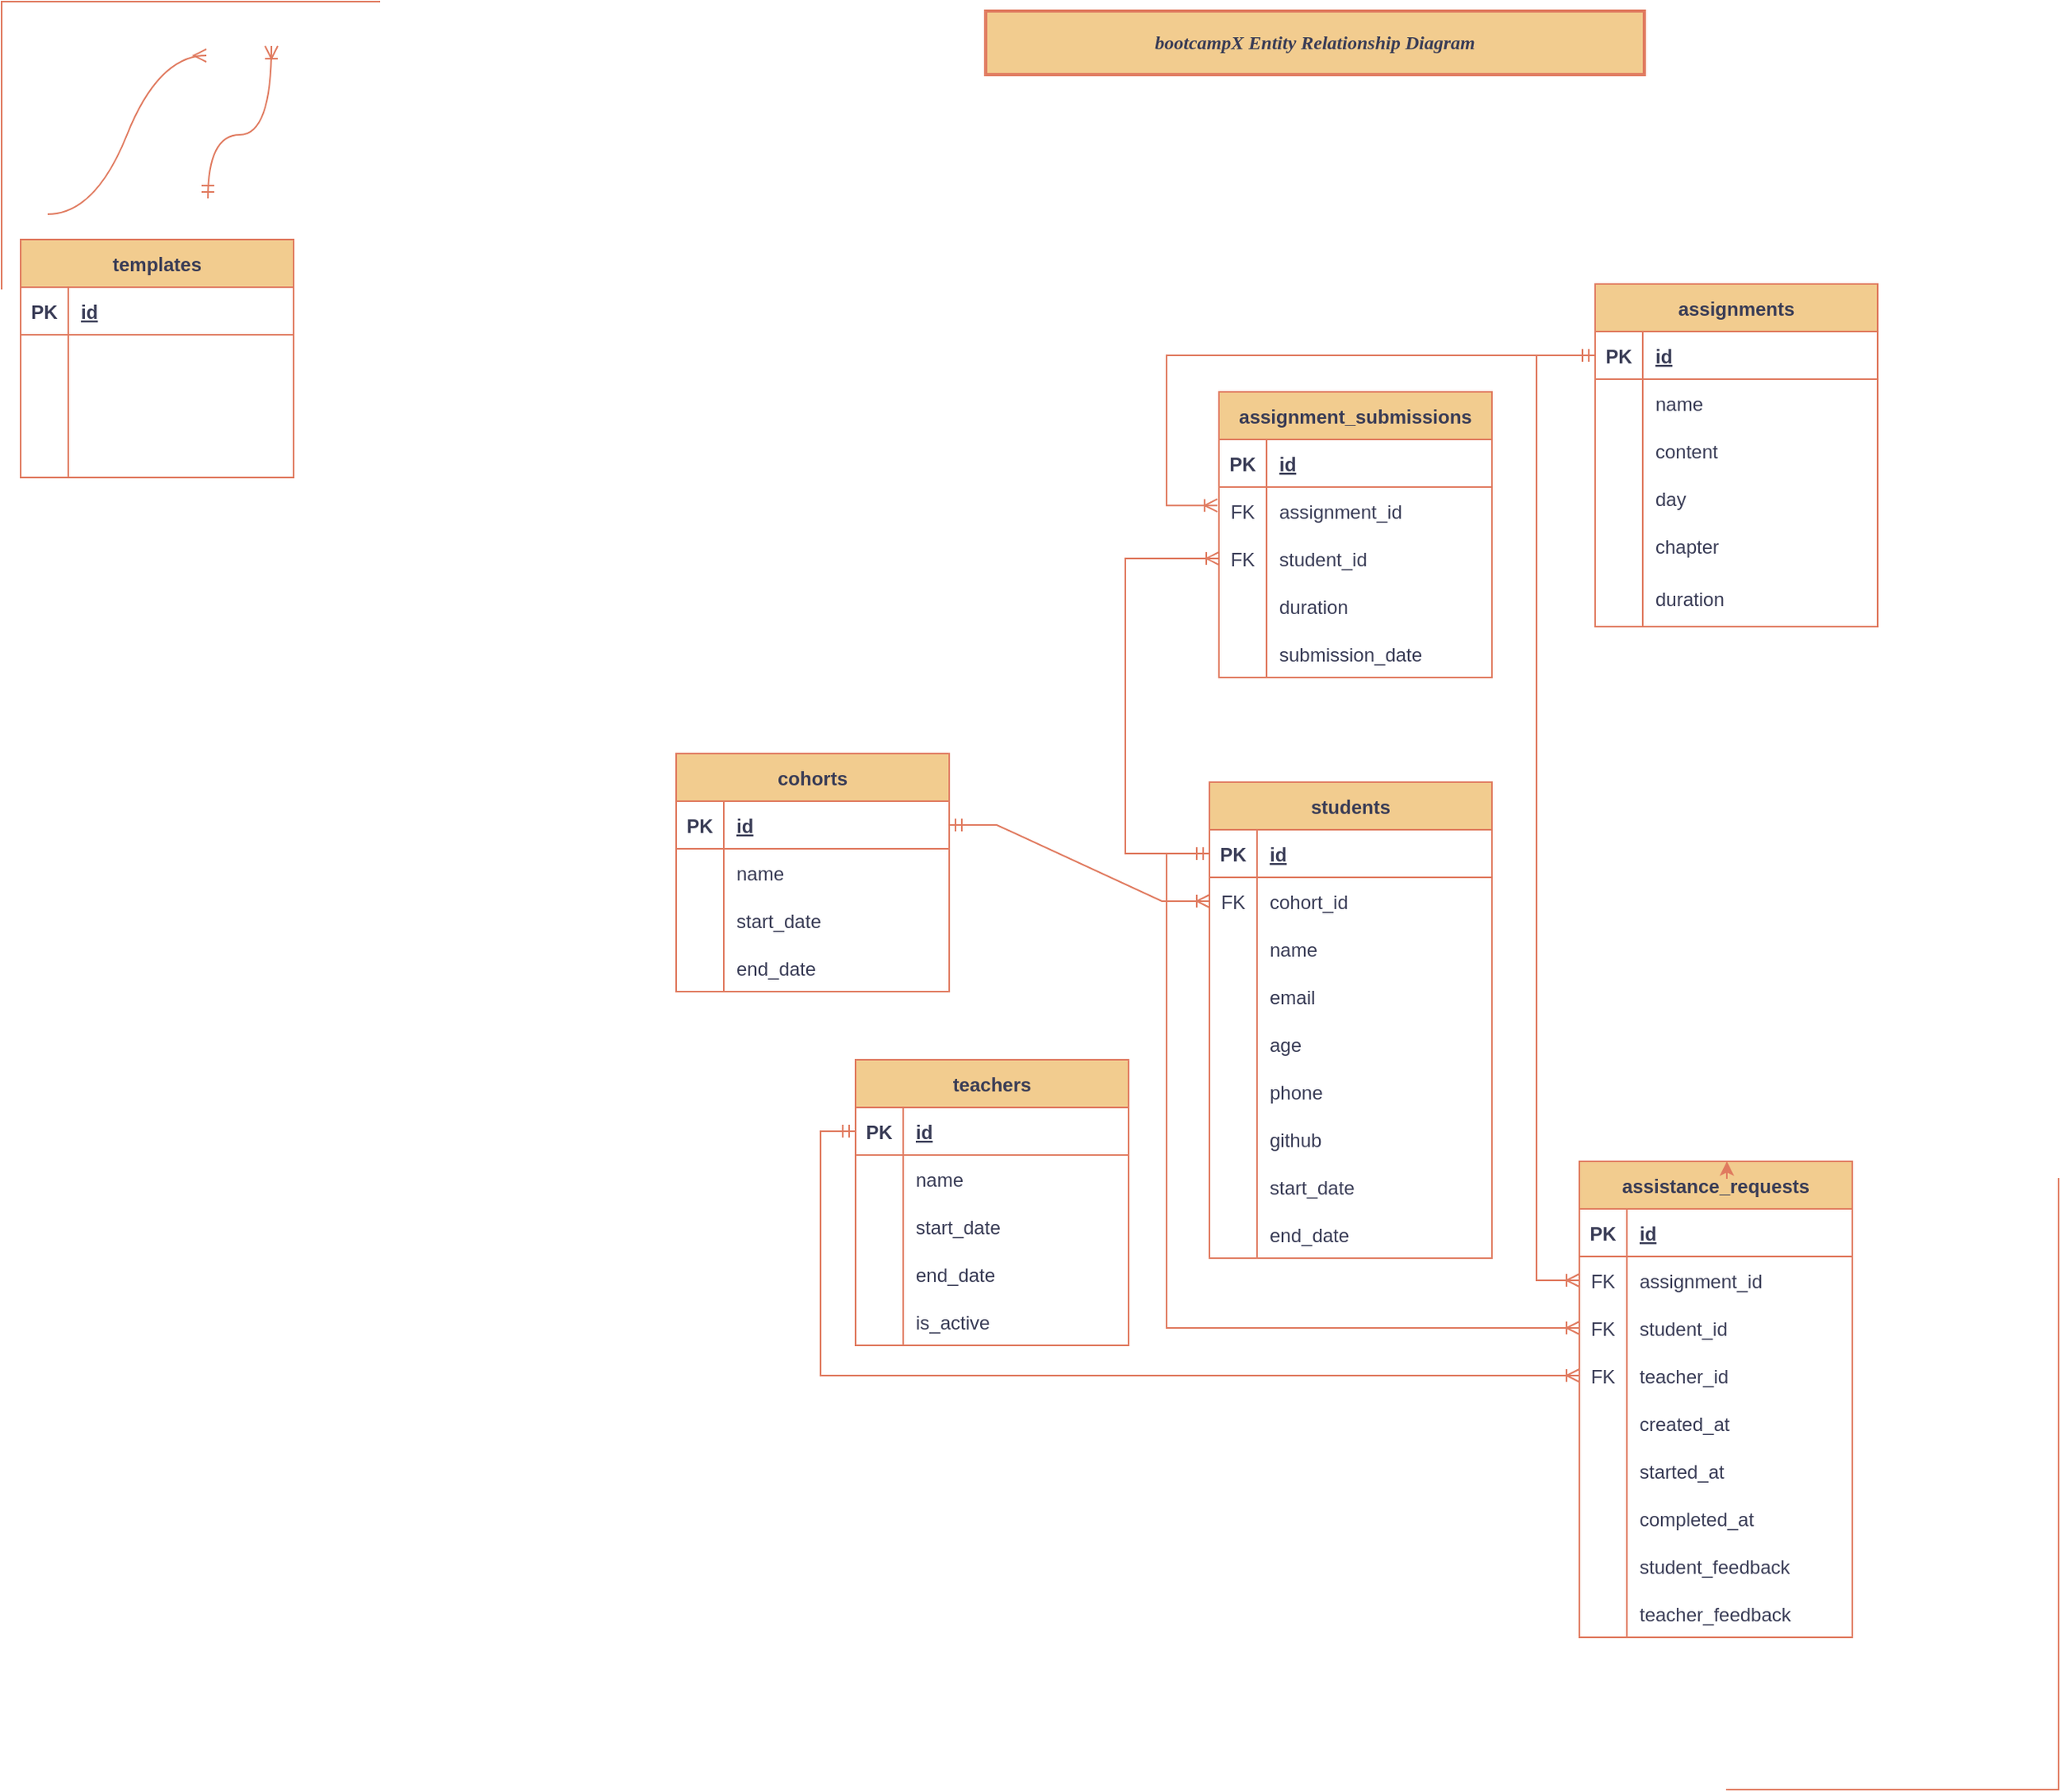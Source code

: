<mxfile version="20.2.6" type="github">
  <diagram id="R2lEEEUBdFMjLlhIrx00" name="Page-1">
    <mxGraphModel dx="1381" dy="795" grid="0" gridSize="17" guides="1" tooltips="1" connect="1" arrows="1" fold="1" page="0" pageScale="1" pageWidth="1920" pageHeight="1200" background="none" math="0" shadow="0" extFonts="Permanent Marker^https://fonts.googleapis.com/css?family=Permanent+Marker">
      <root>
        <mxCell id="0" />
        <mxCell id="1" parent="0" />
        <mxCell id="H8_m_KAWTPCKVmlDr_jR-1" value="templates" style="shape=table;startSize=30;container=1;collapsible=1;childLayout=tableLayout;fixedRows=1;rowLines=0;fontStyle=1;align=center;resizeLast=1;fillColor=#F2CC8F;strokeColor=#E07A5F;fontColor=#393C56;" parent="1" vertex="1">
          <mxGeometry x="16" y="161" width="172" height="150" as="geometry" />
        </mxCell>
        <mxCell id="H8_m_KAWTPCKVmlDr_jR-2" value="" style="shape=tableRow;horizontal=0;startSize=0;swimlaneHead=0;swimlaneBody=0;fillColor=none;collapsible=0;dropTarget=0;points=[[0,0.5],[1,0.5]];portConstraint=eastwest;top=0;left=0;right=0;bottom=1;strokeColor=#E07A5F;fontColor=#393C56;" parent="H8_m_KAWTPCKVmlDr_jR-1" vertex="1">
          <mxGeometry y="30" width="172" height="30" as="geometry" />
        </mxCell>
        <mxCell id="H8_m_KAWTPCKVmlDr_jR-3" value="PK" style="shape=partialRectangle;connectable=0;fillColor=none;top=0;left=0;bottom=0;right=0;fontStyle=1;overflow=hidden;strokeColor=#E07A5F;fontColor=#393C56;" parent="H8_m_KAWTPCKVmlDr_jR-2" vertex="1">
          <mxGeometry width="30" height="30" as="geometry">
            <mxRectangle width="30" height="30" as="alternateBounds" />
          </mxGeometry>
        </mxCell>
        <mxCell id="H8_m_KAWTPCKVmlDr_jR-4" value="id" style="shape=partialRectangle;connectable=0;fillColor=none;top=0;left=0;bottom=0;right=0;align=left;spacingLeft=6;fontStyle=5;overflow=hidden;strokeColor=#E07A5F;fontColor=#393C56;" parent="H8_m_KAWTPCKVmlDr_jR-2" vertex="1">
          <mxGeometry x="30" width="142" height="30" as="geometry">
            <mxRectangle width="142" height="30" as="alternateBounds" />
          </mxGeometry>
        </mxCell>
        <mxCell id="H8_m_KAWTPCKVmlDr_jR-5" value="" style="shape=tableRow;horizontal=0;startSize=0;swimlaneHead=0;swimlaneBody=0;fillColor=none;collapsible=0;dropTarget=0;points=[[0,0.5],[1,0.5]];portConstraint=eastwest;top=0;left=0;right=0;bottom=0;strokeColor=#E07A5F;fontColor=#393C56;" parent="H8_m_KAWTPCKVmlDr_jR-1" vertex="1">
          <mxGeometry y="60" width="172" height="30" as="geometry" />
        </mxCell>
        <mxCell id="H8_m_KAWTPCKVmlDr_jR-6" value="" style="shape=partialRectangle;connectable=0;fillColor=none;top=0;left=0;bottom=0;right=0;editable=1;overflow=hidden;strokeColor=#E07A5F;fontColor=#393C56;" parent="H8_m_KAWTPCKVmlDr_jR-5" vertex="1">
          <mxGeometry width="30" height="30" as="geometry">
            <mxRectangle width="30" height="30" as="alternateBounds" />
          </mxGeometry>
        </mxCell>
        <mxCell id="H8_m_KAWTPCKVmlDr_jR-7" value="" style="shape=partialRectangle;connectable=0;fillColor=none;top=0;left=0;bottom=0;right=0;align=left;spacingLeft=6;overflow=hidden;strokeColor=#E07A5F;fontColor=#393C56;" parent="H8_m_KAWTPCKVmlDr_jR-5" vertex="1">
          <mxGeometry x="30" width="142" height="30" as="geometry">
            <mxRectangle width="142" height="30" as="alternateBounds" />
          </mxGeometry>
        </mxCell>
        <mxCell id="H8_m_KAWTPCKVmlDr_jR-8" value="" style="shape=tableRow;horizontal=0;startSize=0;swimlaneHead=0;swimlaneBody=0;fillColor=none;collapsible=0;dropTarget=0;points=[[0,0.5],[1,0.5]];portConstraint=eastwest;top=0;left=0;right=0;bottom=0;strokeColor=#E07A5F;fontColor=#393C56;" parent="H8_m_KAWTPCKVmlDr_jR-1" vertex="1">
          <mxGeometry y="90" width="172" height="30" as="geometry" />
        </mxCell>
        <mxCell id="H8_m_KAWTPCKVmlDr_jR-9" value="" style="shape=partialRectangle;connectable=0;fillColor=none;top=0;left=0;bottom=0;right=0;editable=1;overflow=hidden;strokeColor=#E07A5F;fontColor=#393C56;" parent="H8_m_KAWTPCKVmlDr_jR-8" vertex="1">
          <mxGeometry width="30" height="30" as="geometry">
            <mxRectangle width="30" height="30" as="alternateBounds" />
          </mxGeometry>
        </mxCell>
        <mxCell id="H8_m_KAWTPCKVmlDr_jR-10" value="" style="shape=partialRectangle;connectable=0;fillColor=none;top=0;left=0;bottom=0;right=0;align=left;spacingLeft=6;overflow=hidden;strokeColor=#E07A5F;fontColor=#393C56;" parent="H8_m_KAWTPCKVmlDr_jR-8" vertex="1">
          <mxGeometry x="30" width="142" height="30" as="geometry">
            <mxRectangle width="142" height="30" as="alternateBounds" />
          </mxGeometry>
        </mxCell>
        <mxCell id="H8_m_KAWTPCKVmlDr_jR-11" value="" style="shape=tableRow;horizontal=0;startSize=0;swimlaneHead=0;swimlaneBody=0;fillColor=none;collapsible=0;dropTarget=0;points=[[0,0.5],[1,0.5]];portConstraint=eastwest;top=0;left=0;right=0;bottom=0;strokeColor=#E07A5F;fontColor=#393C56;" parent="H8_m_KAWTPCKVmlDr_jR-1" vertex="1">
          <mxGeometry y="120" width="172" height="30" as="geometry" />
        </mxCell>
        <mxCell id="H8_m_KAWTPCKVmlDr_jR-12" value="" style="shape=partialRectangle;connectable=0;fillColor=none;top=0;left=0;bottom=0;right=0;editable=1;overflow=hidden;strokeColor=#E07A5F;fontColor=#393C56;" parent="H8_m_KAWTPCKVmlDr_jR-11" vertex="1">
          <mxGeometry width="30" height="30" as="geometry">
            <mxRectangle width="30" height="30" as="alternateBounds" />
          </mxGeometry>
        </mxCell>
        <mxCell id="H8_m_KAWTPCKVmlDr_jR-13" value="" style="shape=partialRectangle;connectable=0;fillColor=none;top=0;left=0;bottom=0;right=0;align=left;spacingLeft=6;overflow=hidden;strokeColor=#E07A5F;fontColor=#393C56;" parent="H8_m_KAWTPCKVmlDr_jR-11" vertex="1">
          <mxGeometry x="30" width="142" height="30" as="geometry">
            <mxRectangle width="142" height="30" as="alternateBounds" />
          </mxGeometry>
        </mxCell>
        <mxCell id="H8_m_KAWTPCKVmlDr_jR-15" value="assignments" style="shape=table;startSize=30;container=1;collapsible=1;childLayout=tableLayout;fixedRows=1;rowLines=0;fontStyle=1;align=center;resizeLast=1;fillColor=#F2CC8F;strokeColor=#E07A5F;fontColor=#393C56;" parent="1" vertex="1">
          <mxGeometry x="1008" y="189" width="178" height="216" as="geometry" />
        </mxCell>
        <mxCell id="H8_m_KAWTPCKVmlDr_jR-16" value="" style="shape=tableRow;horizontal=0;startSize=0;swimlaneHead=0;swimlaneBody=0;fillColor=none;collapsible=0;dropTarget=0;points=[[0,0.5],[1,0.5]];portConstraint=eastwest;top=0;left=0;right=0;bottom=1;strokeColor=#E07A5F;fontColor=#393C56;" parent="H8_m_KAWTPCKVmlDr_jR-15" vertex="1">
          <mxGeometry y="30" width="178" height="30" as="geometry" />
        </mxCell>
        <mxCell id="H8_m_KAWTPCKVmlDr_jR-17" value="PK" style="shape=partialRectangle;connectable=0;fillColor=none;top=0;left=0;bottom=0;right=0;fontStyle=1;overflow=hidden;strokeColor=#E07A5F;fontColor=#393C56;" parent="H8_m_KAWTPCKVmlDr_jR-16" vertex="1">
          <mxGeometry width="30" height="30" as="geometry">
            <mxRectangle width="30" height="30" as="alternateBounds" />
          </mxGeometry>
        </mxCell>
        <mxCell id="H8_m_KAWTPCKVmlDr_jR-18" value="id" style="shape=partialRectangle;connectable=0;fillColor=none;top=0;left=0;bottom=0;right=0;align=left;spacingLeft=6;fontStyle=5;overflow=hidden;strokeColor=#E07A5F;fontColor=#393C56;" parent="H8_m_KAWTPCKVmlDr_jR-16" vertex="1">
          <mxGeometry x="30" width="148" height="30" as="geometry">
            <mxRectangle width="148" height="30" as="alternateBounds" />
          </mxGeometry>
        </mxCell>
        <mxCell id="H8_m_KAWTPCKVmlDr_jR-19" value="" style="shape=tableRow;horizontal=0;startSize=0;swimlaneHead=0;swimlaneBody=0;fillColor=none;collapsible=0;dropTarget=0;points=[[0,0.5],[1,0.5]];portConstraint=eastwest;top=0;left=0;right=0;bottom=0;strokeColor=#E07A5F;fontColor=#393C56;" parent="H8_m_KAWTPCKVmlDr_jR-15" vertex="1">
          <mxGeometry y="60" width="178" height="30" as="geometry" />
        </mxCell>
        <mxCell id="H8_m_KAWTPCKVmlDr_jR-20" value="" style="shape=partialRectangle;connectable=0;fillColor=none;top=0;left=0;bottom=0;right=0;editable=1;overflow=hidden;strokeColor=#E07A5F;fontColor=#393C56;" parent="H8_m_KAWTPCKVmlDr_jR-19" vertex="1">
          <mxGeometry width="30" height="30" as="geometry">
            <mxRectangle width="30" height="30" as="alternateBounds" />
          </mxGeometry>
        </mxCell>
        <mxCell id="H8_m_KAWTPCKVmlDr_jR-21" value="name" style="shape=partialRectangle;connectable=0;fillColor=none;top=0;left=0;bottom=0;right=0;align=left;spacingLeft=6;overflow=hidden;strokeColor=#E07A5F;fontColor=#393C56;" parent="H8_m_KAWTPCKVmlDr_jR-19" vertex="1">
          <mxGeometry x="30" width="148" height="30" as="geometry">
            <mxRectangle width="148" height="30" as="alternateBounds" />
          </mxGeometry>
        </mxCell>
        <mxCell id="H8_m_KAWTPCKVmlDr_jR-22" value="" style="shape=tableRow;horizontal=0;startSize=0;swimlaneHead=0;swimlaneBody=0;fillColor=none;collapsible=0;dropTarget=0;points=[[0,0.5],[1,0.5]];portConstraint=eastwest;top=0;left=0;right=0;bottom=0;strokeColor=#E07A5F;fontColor=#393C56;" parent="H8_m_KAWTPCKVmlDr_jR-15" vertex="1">
          <mxGeometry y="90" width="178" height="30" as="geometry" />
        </mxCell>
        <mxCell id="H8_m_KAWTPCKVmlDr_jR-23" value="" style="shape=partialRectangle;connectable=0;fillColor=none;top=0;left=0;bottom=0;right=0;editable=1;overflow=hidden;strokeColor=#E07A5F;fontColor=#393C56;" parent="H8_m_KAWTPCKVmlDr_jR-22" vertex="1">
          <mxGeometry width="30" height="30" as="geometry">
            <mxRectangle width="30" height="30" as="alternateBounds" />
          </mxGeometry>
        </mxCell>
        <mxCell id="H8_m_KAWTPCKVmlDr_jR-24" value="content" style="shape=partialRectangle;connectable=0;fillColor=none;top=0;left=0;bottom=0;right=0;align=left;spacingLeft=6;overflow=hidden;strokeColor=#E07A5F;fontColor=#393C56;" parent="H8_m_KAWTPCKVmlDr_jR-22" vertex="1">
          <mxGeometry x="30" width="148" height="30" as="geometry">
            <mxRectangle width="148" height="30" as="alternateBounds" />
          </mxGeometry>
        </mxCell>
        <mxCell id="H8_m_KAWTPCKVmlDr_jR-25" value="" style="shape=tableRow;horizontal=0;startSize=0;swimlaneHead=0;swimlaneBody=0;fillColor=none;collapsible=0;dropTarget=0;points=[[0,0.5],[1,0.5]];portConstraint=eastwest;top=0;left=0;right=0;bottom=0;strokeColor=#E07A5F;fontColor=#393C56;" parent="H8_m_KAWTPCKVmlDr_jR-15" vertex="1">
          <mxGeometry y="120" width="178" height="30" as="geometry" />
        </mxCell>
        <mxCell id="H8_m_KAWTPCKVmlDr_jR-26" value="" style="shape=partialRectangle;connectable=0;fillColor=none;top=0;left=0;bottom=0;right=0;editable=1;overflow=hidden;strokeColor=#E07A5F;fontColor=#393C56;" parent="H8_m_KAWTPCKVmlDr_jR-25" vertex="1">
          <mxGeometry width="30" height="30" as="geometry">
            <mxRectangle width="30" height="30" as="alternateBounds" />
          </mxGeometry>
        </mxCell>
        <mxCell id="H8_m_KAWTPCKVmlDr_jR-27" value="day" style="shape=partialRectangle;connectable=0;fillColor=none;top=0;left=0;bottom=0;right=0;align=left;spacingLeft=6;overflow=hidden;strokeColor=#E07A5F;fontColor=#393C56;" parent="H8_m_KAWTPCKVmlDr_jR-25" vertex="1">
          <mxGeometry x="30" width="148" height="30" as="geometry">
            <mxRectangle width="148" height="30" as="alternateBounds" />
          </mxGeometry>
        </mxCell>
        <mxCell id="H8_m_KAWTPCKVmlDr_jR-90" style="shape=tableRow;horizontal=0;startSize=0;swimlaneHead=0;swimlaneBody=0;fillColor=none;collapsible=0;dropTarget=0;points=[[0,0.5],[1,0.5]];portConstraint=eastwest;top=0;left=0;right=0;bottom=0;strokeColor=#E07A5F;fontColor=#393C56;" parent="H8_m_KAWTPCKVmlDr_jR-15" vertex="1">
          <mxGeometry y="150" width="178" height="30" as="geometry" />
        </mxCell>
        <mxCell id="H8_m_KAWTPCKVmlDr_jR-91" style="shape=partialRectangle;connectable=0;fillColor=none;top=0;left=0;bottom=0;right=0;editable=1;overflow=hidden;strokeColor=#E07A5F;fontColor=#393C56;" parent="H8_m_KAWTPCKVmlDr_jR-90" vertex="1">
          <mxGeometry width="30" height="30" as="geometry">
            <mxRectangle width="30" height="30" as="alternateBounds" />
          </mxGeometry>
        </mxCell>
        <mxCell id="H8_m_KAWTPCKVmlDr_jR-92" value="chapter" style="shape=partialRectangle;connectable=0;fillColor=none;top=0;left=0;bottom=0;right=0;align=left;spacingLeft=6;overflow=hidden;strokeColor=#E07A5F;fontColor=#393C56;" parent="H8_m_KAWTPCKVmlDr_jR-90" vertex="1">
          <mxGeometry x="30" width="148" height="30" as="geometry">
            <mxRectangle width="148" height="30" as="alternateBounds" />
          </mxGeometry>
        </mxCell>
        <mxCell id="H8_m_KAWTPCKVmlDr_jR-93" style="shape=tableRow;horizontal=0;startSize=0;swimlaneHead=0;swimlaneBody=0;fillColor=none;collapsible=0;dropTarget=0;points=[[0,0.5],[1,0.5]];portConstraint=eastwest;top=0;left=0;right=0;bottom=0;strokeColor=#E07A5F;fontColor=#393C56;" parent="H8_m_KAWTPCKVmlDr_jR-15" vertex="1">
          <mxGeometry y="180" width="178" height="36" as="geometry" />
        </mxCell>
        <mxCell id="H8_m_KAWTPCKVmlDr_jR-94" style="shape=partialRectangle;connectable=0;fillColor=none;top=0;left=0;bottom=0;right=0;editable=1;overflow=hidden;strokeColor=#E07A5F;fontColor=#393C56;" parent="H8_m_KAWTPCKVmlDr_jR-93" vertex="1">
          <mxGeometry width="30" height="36" as="geometry">
            <mxRectangle width="30" height="36" as="alternateBounds" />
          </mxGeometry>
        </mxCell>
        <mxCell id="H8_m_KAWTPCKVmlDr_jR-95" value="duration" style="shape=partialRectangle;connectable=0;fillColor=none;top=0;left=0;bottom=0;right=0;align=left;spacingLeft=6;overflow=hidden;strokeColor=#E07A5F;fontColor=#393C56;" parent="H8_m_KAWTPCKVmlDr_jR-93" vertex="1">
          <mxGeometry x="30" width="148" height="36" as="geometry">
            <mxRectangle width="148" height="36" as="alternateBounds" />
          </mxGeometry>
        </mxCell>
        <mxCell id="H8_m_KAWTPCKVmlDr_jR-29" value="cohorts" style="shape=table;startSize=30;container=1;collapsible=1;childLayout=tableLayout;fixedRows=1;rowLines=0;fontStyle=1;align=center;resizeLast=1;fillColor=#F2CC8F;strokeColor=#E07A5F;fontColor=#393C56;" parent="1" vertex="1">
          <mxGeometry x="429" y="485" width="172" height="150" as="geometry" />
        </mxCell>
        <mxCell id="H8_m_KAWTPCKVmlDr_jR-30" value="" style="shape=tableRow;horizontal=0;startSize=0;swimlaneHead=0;swimlaneBody=0;fillColor=none;collapsible=0;dropTarget=0;points=[[0,0.5],[1,0.5]];portConstraint=eastwest;top=0;left=0;right=0;bottom=1;strokeColor=#E07A5F;fontColor=#393C56;" parent="H8_m_KAWTPCKVmlDr_jR-29" vertex="1">
          <mxGeometry y="30" width="172" height="30" as="geometry" />
        </mxCell>
        <mxCell id="H8_m_KAWTPCKVmlDr_jR-31" value="PK" style="shape=partialRectangle;connectable=0;fillColor=none;top=0;left=0;bottom=0;right=0;fontStyle=1;overflow=hidden;strokeColor=#E07A5F;fontColor=#393C56;" parent="H8_m_KAWTPCKVmlDr_jR-30" vertex="1">
          <mxGeometry width="30" height="30" as="geometry">
            <mxRectangle width="30" height="30" as="alternateBounds" />
          </mxGeometry>
        </mxCell>
        <mxCell id="H8_m_KAWTPCKVmlDr_jR-32" value="id" style="shape=partialRectangle;connectable=0;fillColor=none;top=0;left=0;bottom=0;right=0;align=left;spacingLeft=6;fontStyle=5;overflow=hidden;strokeColor=#E07A5F;fontColor=#393C56;" parent="H8_m_KAWTPCKVmlDr_jR-30" vertex="1">
          <mxGeometry x="30" width="142" height="30" as="geometry">
            <mxRectangle width="142" height="30" as="alternateBounds" />
          </mxGeometry>
        </mxCell>
        <mxCell id="H8_m_KAWTPCKVmlDr_jR-33" value="" style="shape=tableRow;horizontal=0;startSize=0;swimlaneHead=0;swimlaneBody=0;fillColor=none;collapsible=0;dropTarget=0;points=[[0,0.5],[1,0.5]];portConstraint=eastwest;top=0;left=0;right=0;bottom=0;strokeColor=#E07A5F;fontColor=#393C56;" parent="H8_m_KAWTPCKVmlDr_jR-29" vertex="1">
          <mxGeometry y="60" width="172" height="30" as="geometry" />
        </mxCell>
        <mxCell id="H8_m_KAWTPCKVmlDr_jR-34" value="" style="shape=partialRectangle;connectable=0;fillColor=none;top=0;left=0;bottom=0;right=0;editable=1;overflow=hidden;strokeColor=#E07A5F;fontColor=#393C56;" parent="H8_m_KAWTPCKVmlDr_jR-33" vertex="1">
          <mxGeometry width="30" height="30" as="geometry">
            <mxRectangle width="30" height="30" as="alternateBounds" />
          </mxGeometry>
        </mxCell>
        <mxCell id="H8_m_KAWTPCKVmlDr_jR-35" value="name" style="shape=partialRectangle;connectable=0;fillColor=none;top=0;left=0;bottom=0;right=0;align=left;spacingLeft=6;overflow=hidden;strokeColor=#E07A5F;fontColor=#393C56;" parent="H8_m_KAWTPCKVmlDr_jR-33" vertex="1">
          <mxGeometry x="30" width="142" height="30" as="geometry">
            <mxRectangle width="142" height="30" as="alternateBounds" />
          </mxGeometry>
        </mxCell>
        <mxCell id="H8_m_KAWTPCKVmlDr_jR-36" value="" style="shape=tableRow;horizontal=0;startSize=0;swimlaneHead=0;swimlaneBody=0;fillColor=none;collapsible=0;dropTarget=0;points=[[0,0.5],[1,0.5]];portConstraint=eastwest;top=0;left=0;right=0;bottom=0;strokeColor=#E07A5F;fontColor=#393C56;" parent="H8_m_KAWTPCKVmlDr_jR-29" vertex="1">
          <mxGeometry y="90" width="172" height="30" as="geometry" />
        </mxCell>
        <mxCell id="H8_m_KAWTPCKVmlDr_jR-37" value="" style="shape=partialRectangle;connectable=0;fillColor=none;top=0;left=0;bottom=0;right=0;editable=1;overflow=hidden;strokeColor=#E07A5F;fontColor=#393C56;" parent="H8_m_KAWTPCKVmlDr_jR-36" vertex="1">
          <mxGeometry width="30" height="30" as="geometry">
            <mxRectangle width="30" height="30" as="alternateBounds" />
          </mxGeometry>
        </mxCell>
        <mxCell id="H8_m_KAWTPCKVmlDr_jR-38" value="start_date" style="shape=partialRectangle;connectable=0;fillColor=none;top=0;left=0;bottom=0;right=0;align=left;spacingLeft=6;overflow=hidden;strokeColor=#E07A5F;fontColor=#393C56;" parent="H8_m_KAWTPCKVmlDr_jR-36" vertex="1">
          <mxGeometry x="30" width="142" height="30" as="geometry">
            <mxRectangle width="142" height="30" as="alternateBounds" />
          </mxGeometry>
        </mxCell>
        <mxCell id="H8_m_KAWTPCKVmlDr_jR-39" value="" style="shape=tableRow;horizontal=0;startSize=0;swimlaneHead=0;swimlaneBody=0;fillColor=none;collapsible=0;dropTarget=0;points=[[0,0.5],[1,0.5]];portConstraint=eastwest;top=0;left=0;right=0;bottom=0;strokeColor=#E07A5F;fontColor=#393C56;" parent="H8_m_KAWTPCKVmlDr_jR-29" vertex="1">
          <mxGeometry y="120" width="172" height="30" as="geometry" />
        </mxCell>
        <mxCell id="H8_m_KAWTPCKVmlDr_jR-40" value="" style="shape=partialRectangle;connectable=0;fillColor=none;top=0;left=0;bottom=0;right=0;editable=1;overflow=hidden;strokeColor=#E07A5F;fontColor=#393C56;" parent="H8_m_KAWTPCKVmlDr_jR-39" vertex="1">
          <mxGeometry width="30" height="30" as="geometry">
            <mxRectangle width="30" height="30" as="alternateBounds" />
          </mxGeometry>
        </mxCell>
        <mxCell id="H8_m_KAWTPCKVmlDr_jR-41" value="end_date" style="shape=partialRectangle;connectable=0;fillColor=none;top=0;left=0;bottom=0;right=0;align=left;spacingLeft=6;overflow=hidden;strokeColor=#E07A5F;fontColor=#393C56;" parent="H8_m_KAWTPCKVmlDr_jR-39" vertex="1">
          <mxGeometry x="30" width="142" height="30" as="geometry">
            <mxRectangle width="142" height="30" as="alternateBounds" />
          </mxGeometry>
        </mxCell>
        <mxCell id="H8_m_KAWTPCKVmlDr_jR-42" value="students" style="shape=table;startSize=30;container=1;collapsible=1;childLayout=tableLayout;fixedRows=1;rowLines=0;fontStyle=1;align=center;resizeLast=1;fillColor=#F2CC8F;strokeColor=#E07A5F;fontColor=#393C56;" parent="1" vertex="1">
          <mxGeometry x="765" y="503" width="178" height="300" as="geometry" />
        </mxCell>
        <mxCell id="H8_m_KAWTPCKVmlDr_jR-43" value="" style="shape=tableRow;horizontal=0;startSize=0;swimlaneHead=0;swimlaneBody=0;fillColor=none;collapsible=0;dropTarget=0;points=[[0,0.5],[1,0.5]];portConstraint=eastwest;top=0;left=0;right=0;bottom=1;strokeColor=#E07A5F;fontColor=#393C56;" parent="H8_m_KAWTPCKVmlDr_jR-42" vertex="1">
          <mxGeometry y="30" width="178" height="30" as="geometry" />
        </mxCell>
        <mxCell id="H8_m_KAWTPCKVmlDr_jR-44" value="PK" style="shape=partialRectangle;connectable=0;fillColor=none;top=0;left=0;bottom=0;right=0;fontStyle=1;overflow=hidden;strokeColor=#E07A5F;fontColor=#393C56;" parent="H8_m_KAWTPCKVmlDr_jR-43" vertex="1">
          <mxGeometry width="30" height="30" as="geometry">
            <mxRectangle width="30" height="30" as="alternateBounds" />
          </mxGeometry>
        </mxCell>
        <mxCell id="H8_m_KAWTPCKVmlDr_jR-45" value="id" style="shape=partialRectangle;connectable=0;fillColor=none;top=0;left=0;bottom=0;right=0;align=left;spacingLeft=6;fontStyle=5;overflow=hidden;strokeColor=#E07A5F;fontColor=#393C56;" parent="H8_m_KAWTPCKVmlDr_jR-43" vertex="1">
          <mxGeometry x="30" width="148" height="30" as="geometry">
            <mxRectangle width="148" height="30" as="alternateBounds" />
          </mxGeometry>
        </mxCell>
        <mxCell id="H8_m_KAWTPCKVmlDr_jR-83" style="shape=tableRow;horizontal=0;startSize=0;swimlaneHead=0;swimlaneBody=0;fillColor=none;collapsible=0;dropTarget=0;points=[[0,0.5],[1,0.5]];portConstraint=eastwest;top=0;left=0;right=0;bottom=0;strokeColor=#E07A5F;fontColor=#393C56;" parent="H8_m_KAWTPCKVmlDr_jR-42" vertex="1">
          <mxGeometry y="60" width="178" height="30" as="geometry" />
        </mxCell>
        <mxCell id="H8_m_KAWTPCKVmlDr_jR-84" value="FK" style="shape=partialRectangle;connectable=0;fillColor=none;top=0;left=0;bottom=0;right=0;editable=1;overflow=hidden;strokeColor=#E07A5F;fontColor=#393C56;" parent="H8_m_KAWTPCKVmlDr_jR-83" vertex="1">
          <mxGeometry width="30" height="30" as="geometry">
            <mxRectangle width="30" height="30" as="alternateBounds" />
          </mxGeometry>
        </mxCell>
        <mxCell id="H8_m_KAWTPCKVmlDr_jR-85" value="cohort_id" style="shape=partialRectangle;connectable=0;fillColor=none;top=0;left=0;bottom=0;right=0;align=left;spacingLeft=6;overflow=hidden;strokeColor=#E07A5F;fontColor=#393C56;" parent="H8_m_KAWTPCKVmlDr_jR-83" vertex="1">
          <mxGeometry x="30" width="148" height="30" as="geometry">
            <mxRectangle width="148" height="30" as="alternateBounds" />
          </mxGeometry>
        </mxCell>
        <mxCell id="H8_m_KAWTPCKVmlDr_jR-46" value="" style="shape=tableRow;horizontal=0;startSize=0;swimlaneHead=0;swimlaneBody=0;fillColor=none;collapsible=0;dropTarget=0;points=[[0,0.5],[1,0.5]];portConstraint=eastwest;top=0;left=0;right=0;bottom=0;strokeColor=#E07A5F;fontColor=#393C56;" parent="H8_m_KAWTPCKVmlDr_jR-42" vertex="1">
          <mxGeometry y="90" width="178" height="30" as="geometry" />
        </mxCell>
        <mxCell id="H8_m_KAWTPCKVmlDr_jR-47" value="" style="shape=partialRectangle;connectable=0;fillColor=none;top=0;left=0;bottom=0;right=0;editable=1;overflow=hidden;strokeColor=#E07A5F;fontColor=#393C56;" parent="H8_m_KAWTPCKVmlDr_jR-46" vertex="1">
          <mxGeometry width="30" height="30" as="geometry">
            <mxRectangle width="30" height="30" as="alternateBounds" />
          </mxGeometry>
        </mxCell>
        <mxCell id="H8_m_KAWTPCKVmlDr_jR-48" value="name" style="shape=partialRectangle;connectable=0;fillColor=none;top=0;left=0;bottom=0;right=0;align=left;spacingLeft=6;overflow=hidden;strokeColor=#E07A5F;fontColor=#393C56;" parent="H8_m_KAWTPCKVmlDr_jR-46" vertex="1">
          <mxGeometry x="30" width="148" height="30" as="geometry">
            <mxRectangle width="148" height="30" as="alternateBounds" />
          </mxGeometry>
        </mxCell>
        <mxCell id="H8_m_KAWTPCKVmlDr_jR-52" value="" style="shape=tableRow;horizontal=0;startSize=0;swimlaneHead=0;swimlaneBody=0;fillColor=none;collapsible=0;dropTarget=0;points=[[0,0.5],[1,0.5]];portConstraint=eastwest;top=0;left=0;right=0;bottom=0;strokeColor=#E07A5F;fontColor=#393C56;" parent="H8_m_KAWTPCKVmlDr_jR-42" vertex="1">
          <mxGeometry y="120" width="178" height="30" as="geometry" />
        </mxCell>
        <mxCell id="H8_m_KAWTPCKVmlDr_jR-53" value="" style="shape=partialRectangle;connectable=0;fillColor=none;top=0;left=0;bottom=0;right=0;editable=1;overflow=hidden;strokeColor=#E07A5F;fontColor=#393C56;" parent="H8_m_KAWTPCKVmlDr_jR-52" vertex="1">
          <mxGeometry width="30" height="30" as="geometry">
            <mxRectangle width="30" height="30" as="alternateBounds" />
          </mxGeometry>
        </mxCell>
        <mxCell id="H8_m_KAWTPCKVmlDr_jR-54" value="email" style="shape=partialRectangle;connectable=0;fillColor=none;top=0;left=0;bottom=0;right=0;align=left;spacingLeft=6;overflow=hidden;strokeColor=#E07A5F;fontColor=#393C56;" parent="H8_m_KAWTPCKVmlDr_jR-52" vertex="1">
          <mxGeometry x="30" width="148" height="30" as="geometry">
            <mxRectangle width="148" height="30" as="alternateBounds" />
          </mxGeometry>
        </mxCell>
        <mxCell id="H8_m_KAWTPCKVmlDr_jR-49" value="" style="shape=tableRow;horizontal=0;startSize=0;swimlaneHead=0;swimlaneBody=0;fillColor=none;collapsible=0;dropTarget=0;points=[[0,0.5],[1,0.5]];portConstraint=eastwest;top=0;left=0;right=0;bottom=0;strokeColor=#E07A5F;fontColor=#393C56;" parent="H8_m_KAWTPCKVmlDr_jR-42" vertex="1">
          <mxGeometry y="150" width="178" height="30" as="geometry" />
        </mxCell>
        <mxCell id="H8_m_KAWTPCKVmlDr_jR-50" value="" style="shape=partialRectangle;connectable=0;fillColor=none;top=0;left=0;bottom=0;right=0;editable=1;overflow=hidden;strokeColor=#E07A5F;fontColor=#393C56;" parent="H8_m_KAWTPCKVmlDr_jR-49" vertex="1">
          <mxGeometry width="30" height="30" as="geometry">
            <mxRectangle width="30" height="30" as="alternateBounds" />
          </mxGeometry>
        </mxCell>
        <mxCell id="H8_m_KAWTPCKVmlDr_jR-51" value="age" style="shape=partialRectangle;connectable=0;fillColor=none;top=0;left=0;bottom=0;right=0;align=left;spacingLeft=6;overflow=hidden;strokeColor=#E07A5F;fontColor=#393C56;" parent="H8_m_KAWTPCKVmlDr_jR-49" vertex="1">
          <mxGeometry x="30" width="148" height="30" as="geometry">
            <mxRectangle width="148" height="30" as="alternateBounds" />
          </mxGeometry>
        </mxCell>
        <mxCell id="H8_m_KAWTPCKVmlDr_jR-71" style="shape=tableRow;horizontal=0;startSize=0;swimlaneHead=0;swimlaneBody=0;fillColor=none;collapsible=0;dropTarget=0;points=[[0,0.5],[1,0.5]];portConstraint=eastwest;top=0;left=0;right=0;bottom=0;strokeColor=#E07A5F;fontColor=#393C56;" parent="H8_m_KAWTPCKVmlDr_jR-42" vertex="1">
          <mxGeometry y="180" width="178" height="30" as="geometry" />
        </mxCell>
        <mxCell id="H8_m_KAWTPCKVmlDr_jR-72" style="shape=partialRectangle;connectable=0;fillColor=none;top=0;left=0;bottom=0;right=0;editable=1;overflow=hidden;strokeColor=#E07A5F;fontColor=#393C56;" parent="H8_m_KAWTPCKVmlDr_jR-71" vertex="1">
          <mxGeometry width="30" height="30" as="geometry">
            <mxRectangle width="30" height="30" as="alternateBounds" />
          </mxGeometry>
        </mxCell>
        <mxCell id="H8_m_KAWTPCKVmlDr_jR-73" value="phone" style="shape=partialRectangle;connectable=0;fillColor=none;top=0;left=0;bottom=0;right=0;align=left;spacingLeft=6;overflow=hidden;strokeColor=#E07A5F;fontColor=#393C56;" parent="H8_m_KAWTPCKVmlDr_jR-71" vertex="1">
          <mxGeometry x="30" width="148" height="30" as="geometry">
            <mxRectangle width="148" height="30" as="alternateBounds" />
          </mxGeometry>
        </mxCell>
        <mxCell id="H8_m_KAWTPCKVmlDr_jR-74" style="shape=tableRow;horizontal=0;startSize=0;swimlaneHead=0;swimlaneBody=0;fillColor=none;collapsible=0;dropTarget=0;points=[[0,0.5],[1,0.5]];portConstraint=eastwest;top=0;left=0;right=0;bottom=0;strokeColor=#E07A5F;fontColor=#393C56;" parent="H8_m_KAWTPCKVmlDr_jR-42" vertex="1">
          <mxGeometry y="210" width="178" height="30" as="geometry" />
        </mxCell>
        <mxCell id="H8_m_KAWTPCKVmlDr_jR-75" style="shape=partialRectangle;connectable=0;fillColor=none;top=0;left=0;bottom=0;right=0;editable=1;overflow=hidden;strokeColor=#E07A5F;fontColor=#393C56;" parent="H8_m_KAWTPCKVmlDr_jR-74" vertex="1">
          <mxGeometry width="30" height="30" as="geometry">
            <mxRectangle width="30" height="30" as="alternateBounds" />
          </mxGeometry>
        </mxCell>
        <mxCell id="H8_m_KAWTPCKVmlDr_jR-76" value="github" style="shape=partialRectangle;connectable=0;fillColor=none;top=0;left=0;bottom=0;right=0;align=left;spacingLeft=6;overflow=hidden;strokeColor=#E07A5F;fontColor=#393C56;" parent="H8_m_KAWTPCKVmlDr_jR-74" vertex="1">
          <mxGeometry x="30" width="148" height="30" as="geometry">
            <mxRectangle width="148" height="30" as="alternateBounds" />
          </mxGeometry>
        </mxCell>
        <mxCell id="H8_m_KAWTPCKVmlDr_jR-77" style="shape=tableRow;horizontal=0;startSize=0;swimlaneHead=0;swimlaneBody=0;fillColor=none;collapsible=0;dropTarget=0;points=[[0,0.5],[1,0.5]];portConstraint=eastwest;top=0;left=0;right=0;bottom=0;strokeColor=#E07A5F;fontColor=#393C56;" parent="H8_m_KAWTPCKVmlDr_jR-42" vertex="1">
          <mxGeometry y="240" width="178" height="30" as="geometry" />
        </mxCell>
        <mxCell id="H8_m_KAWTPCKVmlDr_jR-78" style="shape=partialRectangle;connectable=0;fillColor=none;top=0;left=0;bottom=0;right=0;editable=1;overflow=hidden;strokeColor=#E07A5F;fontColor=#393C56;" parent="H8_m_KAWTPCKVmlDr_jR-77" vertex="1">
          <mxGeometry width="30" height="30" as="geometry">
            <mxRectangle width="30" height="30" as="alternateBounds" />
          </mxGeometry>
        </mxCell>
        <mxCell id="H8_m_KAWTPCKVmlDr_jR-79" value="start_date" style="shape=partialRectangle;connectable=0;fillColor=none;top=0;left=0;bottom=0;right=0;align=left;spacingLeft=6;overflow=hidden;strokeColor=#E07A5F;fontColor=#393C56;" parent="H8_m_KAWTPCKVmlDr_jR-77" vertex="1">
          <mxGeometry x="30" width="148" height="30" as="geometry">
            <mxRectangle width="148" height="30" as="alternateBounds" />
          </mxGeometry>
        </mxCell>
        <mxCell id="H8_m_KAWTPCKVmlDr_jR-80" style="shape=tableRow;horizontal=0;startSize=0;swimlaneHead=0;swimlaneBody=0;fillColor=none;collapsible=0;dropTarget=0;points=[[0,0.5],[1,0.5]];portConstraint=eastwest;top=0;left=0;right=0;bottom=0;strokeColor=#E07A5F;fontColor=#393C56;" parent="H8_m_KAWTPCKVmlDr_jR-42" vertex="1">
          <mxGeometry y="270" width="178" height="30" as="geometry" />
        </mxCell>
        <mxCell id="H8_m_KAWTPCKVmlDr_jR-81" style="shape=partialRectangle;connectable=0;fillColor=none;top=0;left=0;bottom=0;right=0;editable=1;overflow=hidden;strokeColor=#E07A5F;fontColor=#393C56;" parent="H8_m_KAWTPCKVmlDr_jR-80" vertex="1">
          <mxGeometry width="30" height="30" as="geometry">
            <mxRectangle width="30" height="30" as="alternateBounds" />
          </mxGeometry>
        </mxCell>
        <mxCell id="H8_m_KAWTPCKVmlDr_jR-82" value="end_date" style="shape=partialRectangle;connectable=0;fillColor=none;top=0;left=0;bottom=0;right=0;align=left;spacingLeft=6;overflow=hidden;strokeColor=#E07A5F;fontColor=#393C56;" parent="H8_m_KAWTPCKVmlDr_jR-80" vertex="1">
          <mxGeometry x="30" width="148" height="30" as="geometry">
            <mxRectangle width="148" height="30" as="alternateBounds" />
          </mxGeometry>
        </mxCell>
        <mxCell id="H8_m_KAWTPCKVmlDr_jR-55" value="assignment_submissions" style="shape=table;startSize=30;container=1;collapsible=1;childLayout=tableLayout;fixedRows=1;rowLines=0;fontStyle=1;align=center;resizeLast=1;fillColor=#F2CC8F;strokeColor=#E07A5F;fontColor=#393C56;" parent="1" vertex="1">
          <mxGeometry x="771" y="257" width="172" height="180" as="geometry" />
        </mxCell>
        <mxCell id="H8_m_KAWTPCKVmlDr_jR-56" value="" style="shape=tableRow;horizontal=0;startSize=0;swimlaneHead=0;swimlaneBody=0;fillColor=none;collapsible=0;dropTarget=0;points=[[0,0.5],[1,0.5]];portConstraint=eastwest;top=0;left=0;right=0;bottom=1;strokeColor=#E07A5F;fontColor=#393C56;" parent="H8_m_KAWTPCKVmlDr_jR-55" vertex="1">
          <mxGeometry y="30" width="172" height="30" as="geometry" />
        </mxCell>
        <mxCell id="H8_m_KAWTPCKVmlDr_jR-57" value="PK" style="shape=partialRectangle;connectable=0;fillColor=none;top=0;left=0;bottom=0;right=0;fontStyle=1;overflow=hidden;strokeColor=#E07A5F;fontColor=#393C56;" parent="H8_m_KAWTPCKVmlDr_jR-56" vertex="1">
          <mxGeometry width="30" height="30" as="geometry">
            <mxRectangle width="30" height="30" as="alternateBounds" />
          </mxGeometry>
        </mxCell>
        <mxCell id="H8_m_KAWTPCKVmlDr_jR-58" value="id" style="shape=partialRectangle;connectable=0;fillColor=none;top=0;left=0;bottom=0;right=0;align=left;spacingLeft=6;fontStyle=5;overflow=hidden;strokeColor=#E07A5F;fontColor=#393C56;" parent="H8_m_KAWTPCKVmlDr_jR-56" vertex="1">
          <mxGeometry x="30" width="142" height="30" as="geometry">
            <mxRectangle width="142" height="30" as="alternateBounds" />
          </mxGeometry>
        </mxCell>
        <mxCell id="H8_m_KAWTPCKVmlDr_jR-59" value="" style="shape=tableRow;horizontal=0;startSize=0;swimlaneHead=0;swimlaneBody=0;fillColor=none;collapsible=0;dropTarget=0;points=[[0,0.5],[1,0.5]];portConstraint=eastwest;top=0;left=0;right=0;bottom=0;strokeColor=#E07A5F;fontColor=#393C56;" parent="H8_m_KAWTPCKVmlDr_jR-55" vertex="1">
          <mxGeometry y="60" width="172" height="30" as="geometry" />
        </mxCell>
        <mxCell id="H8_m_KAWTPCKVmlDr_jR-60" value="FK" style="shape=partialRectangle;connectable=0;fillColor=none;top=0;left=0;bottom=0;right=0;editable=1;overflow=hidden;strokeColor=#E07A5F;fontColor=#393C56;" parent="H8_m_KAWTPCKVmlDr_jR-59" vertex="1">
          <mxGeometry width="30" height="30" as="geometry">
            <mxRectangle width="30" height="30" as="alternateBounds" />
          </mxGeometry>
        </mxCell>
        <mxCell id="H8_m_KAWTPCKVmlDr_jR-61" value="assignment_id" style="shape=partialRectangle;connectable=0;fillColor=none;top=0;left=0;bottom=0;right=0;align=left;spacingLeft=6;overflow=hidden;strokeColor=#E07A5F;fontColor=#393C56;" parent="H8_m_KAWTPCKVmlDr_jR-59" vertex="1">
          <mxGeometry x="30" width="142" height="30" as="geometry">
            <mxRectangle width="142" height="30" as="alternateBounds" />
          </mxGeometry>
        </mxCell>
        <mxCell id="H8_m_KAWTPCKVmlDr_jR-62" value="" style="shape=tableRow;horizontal=0;startSize=0;swimlaneHead=0;swimlaneBody=0;fillColor=none;collapsible=0;dropTarget=0;points=[[0,0.5],[1,0.5]];portConstraint=eastwest;top=0;left=0;right=0;bottom=0;strokeColor=#E07A5F;fontColor=#393C56;" parent="H8_m_KAWTPCKVmlDr_jR-55" vertex="1">
          <mxGeometry y="90" width="172" height="30" as="geometry" />
        </mxCell>
        <mxCell id="H8_m_KAWTPCKVmlDr_jR-63" value="FK" style="shape=partialRectangle;connectable=0;fillColor=none;top=0;left=0;bottom=0;right=0;editable=1;overflow=hidden;strokeColor=#E07A5F;fontColor=#393C56;" parent="H8_m_KAWTPCKVmlDr_jR-62" vertex="1">
          <mxGeometry width="30" height="30" as="geometry">
            <mxRectangle width="30" height="30" as="alternateBounds" />
          </mxGeometry>
        </mxCell>
        <mxCell id="H8_m_KAWTPCKVmlDr_jR-64" value="student_id" style="shape=partialRectangle;connectable=0;fillColor=none;top=0;left=0;bottom=0;right=0;align=left;spacingLeft=6;overflow=hidden;strokeColor=#E07A5F;fontColor=#393C56;" parent="H8_m_KAWTPCKVmlDr_jR-62" vertex="1">
          <mxGeometry x="30" width="142" height="30" as="geometry">
            <mxRectangle width="142" height="30" as="alternateBounds" />
          </mxGeometry>
        </mxCell>
        <mxCell id="H8_m_KAWTPCKVmlDr_jR-65" value="" style="shape=tableRow;horizontal=0;startSize=0;swimlaneHead=0;swimlaneBody=0;fillColor=none;collapsible=0;dropTarget=0;points=[[0,0.5],[1,0.5]];portConstraint=eastwest;top=0;left=0;right=0;bottom=0;strokeColor=#E07A5F;fontColor=#393C56;" parent="H8_m_KAWTPCKVmlDr_jR-55" vertex="1">
          <mxGeometry y="120" width="172" height="30" as="geometry" />
        </mxCell>
        <mxCell id="H8_m_KAWTPCKVmlDr_jR-66" value="" style="shape=partialRectangle;connectable=0;fillColor=none;top=0;left=0;bottom=0;right=0;editable=1;overflow=hidden;strokeColor=#E07A5F;fontColor=#393C56;" parent="H8_m_KAWTPCKVmlDr_jR-65" vertex="1">
          <mxGeometry width="30" height="30" as="geometry">
            <mxRectangle width="30" height="30" as="alternateBounds" />
          </mxGeometry>
        </mxCell>
        <mxCell id="H8_m_KAWTPCKVmlDr_jR-67" value="duration" style="shape=partialRectangle;connectable=0;fillColor=none;top=0;left=0;bottom=0;right=0;align=left;spacingLeft=6;overflow=hidden;strokeColor=#E07A5F;fontColor=#393C56;" parent="H8_m_KAWTPCKVmlDr_jR-65" vertex="1">
          <mxGeometry x="30" width="142" height="30" as="geometry">
            <mxRectangle width="142" height="30" as="alternateBounds" />
          </mxGeometry>
        </mxCell>
        <mxCell id="H8_m_KAWTPCKVmlDr_jR-87" style="shape=tableRow;horizontal=0;startSize=0;swimlaneHead=0;swimlaneBody=0;fillColor=none;collapsible=0;dropTarget=0;points=[[0,0.5],[1,0.5]];portConstraint=eastwest;top=0;left=0;right=0;bottom=0;strokeColor=#E07A5F;fontColor=#393C56;" parent="H8_m_KAWTPCKVmlDr_jR-55" vertex="1">
          <mxGeometry y="150" width="172" height="30" as="geometry" />
        </mxCell>
        <mxCell id="H8_m_KAWTPCKVmlDr_jR-88" style="shape=partialRectangle;connectable=0;fillColor=none;top=0;left=0;bottom=0;right=0;editable=1;overflow=hidden;strokeColor=#E07A5F;fontColor=#393C56;" parent="H8_m_KAWTPCKVmlDr_jR-87" vertex="1">
          <mxGeometry width="30" height="30" as="geometry">
            <mxRectangle width="30" height="30" as="alternateBounds" />
          </mxGeometry>
        </mxCell>
        <mxCell id="H8_m_KAWTPCKVmlDr_jR-89" value="submission_date" style="shape=partialRectangle;connectable=0;fillColor=none;top=0;left=0;bottom=0;right=0;align=left;spacingLeft=6;overflow=hidden;strokeColor=#E07A5F;fontColor=#393C56;" parent="H8_m_KAWTPCKVmlDr_jR-87" vertex="1">
          <mxGeometry x="30" width="142" height="30" as="geometry">
            <mxRectangle width="142" height="30" as="alternateBounds" />
          </mxGeometry>
        </mxCell>
        <mxCell id="H8_m_KAWTPCKVmlDr_jR-100" value="" style="edgeStyle=entityRelationEdgeStyle;fontSize=12;html=1;endArrow=ERoneToMany;startArrow=ERmandOne;rounded=0;exitX=1;exitY=0.5;exitDx=0;exitDy=0;labelBackgroundColor=#F4F1DE;strokeColor=#E07A5F;fontColor=#393C56;" parent="1" source="H8_m_KAWTPCKVmlDr_jR-30" target="H8_m_KAWTPCKVmlDr_jR-83" edge="1">
          <mxGeometry width="100" height="100" relative="1" as="geometry">
            <mxPoint x="669" y="534" as="sourcePoint" />
            <mxPoint x="703" y="598" as="targetPoint" />
          </mxGeometry>
        </mxCell>
        <mxCell id="H8_m_KAWTPCKVmlDr_jR-102" value="" style="edgeStyle=elbowEdgeStyle;fontSize=12;html=1;endArrow=ERoneToMany;startArrow=ERmandOne;rounded=0;exitX=0;exitY=0.5;exitDx=0;exitDy=0;entryX=-0.006;entryY=0.386;entryDx=0;entryDy=0;entryPerimeter=0;elbow=vertical;labelBackgroundColor=#F4F1DE;strokeColor=#E07A5F;fontColor=#393C56;" parent="1" source="H8_m_KAWTPCKVmlDr_jR-16" target="H8_m_KAWTPCKVmlDr_jR-59" edge="1">
          <mxGeometry width="100" height="100" relative="1" as="geometry">
            <mxPoint x="962" y="600" as="sourcePoint" />
            <mxPoint x="1062" y="500" as="targetPoint" />
            <Array as="points">
              <mxPoint x="738" y="264" />
              <mxPoint x="831" y="237" />
              <mxPoint x="862" y="249" />
              <mxPoint x="744" y="262" />
              <mxPoint x="746" y="251" />
              <mxPoint x="873" y="235" />
              <mxPoint x="745" y="290" />
              <mxPoint x="883" y="231" />
            </Array>
          </mxGeometry>
        </mxCell>
        <mxCell id="H8_m_KAWTPCKVmlDr_jR-107" value="" style="edgeStyle=elbowEdgeStyle;fontSize=12;html=1;endArrow=ERoneToMany;startArrow=ERmandOne;rounded=0;entryX=0;entryY=0.5;entryDx=0;entryDy=0;exitX=0;exitY=0.5;exitDx=0;exitDy=0;elbow=vertical;labelBackgroundColor=#F4F1DE;strokeColor=#E07A5F;fontColor=#393C56;" parent="1" source="H8_m_KAWTPCKVmlDr_jR-43" target="H8_m_KAWTPCKVmlDr_jR-62" edge="1">
          <mxGeometry width="100" height="100" relative="1" as="geometry">
            <mxPoint x="962" y="600" as="sourcePoint" />
            <mxPoint x="968" y="422" as="targetPoint" />
            <Array as="points">
              <mxPoint x="712" y="455" />
            </Array>
          </mxGeometry>
        </mxCell>
        <mxCell id="H8_m_KAWTPCKVmlDr_jR-109" value="" style="edgeStyle=orthogonalEdgeStyle;fontSize=12;html=1;endArrow=ERoneToMany;startArrow=ERmandOne;rounded=0;curved=1;labelBackgroundColor=#F4F1DE;strokeColor=#E07A5F;fontColor=#393C56;" parent="1" edge="1">
          <mxGeometry width="100" height="100" relative="1" as="geometry">
            <mxPoint x="134" y="135" as="sourcePoint" />
            <mxPoint x="174" y="39" as="targetPoint" />
            <Array as="points">
              <mxPoint x="134.03" y="95" />
              <mxPoint x="174.03" y="95" />
            </Array>
          </mxGeometry>
        </mxCell>
        <mxCell id="H8_m_KAWTPCKVmlDr_jR-111" value="teachers" style="shape=table;startSize=30;container=1;collapsible=1;childLayout=tableLayout;fixedRows=1;rowLines=0;fontStyle=1;align=center;resizeLast=1;fillColor=#F2CC8F;strokeColor=#E07A5F;fontColor=#393C56;" parent="1" vertex="1">
          <mxGeometry x="542" y="678" width="172" height="180" as="geometry" />
        </mxCell>
        <mxCell id="H8_m_KAWTPCKVmlDr_jR-112" value="" style="shape=tableRow;horizontal=0;startSize=0;swimlaneHead=0;swimlaneBody=0;fillColor=none;collapsible=0;dropTarget=0;points=[[0,0.5],[1,0.5]];portConstraint=eastwest;top=0;left=0;right=0;bottom=1;strokeColor=#E07A5F;fontColor=#393C56;" parent="H8_m_KAWTPCKVmlDr_jR-111" vertex="1">
          <mxGeometry y="30" width="172" height="30" as="geometry" />
        </mxCell>
        <mxCell id="H8_m_KAWTPCKVmlDr_jR-113" value="PK" style="shape=partialRectangle;connectable=0;fillColor=none;top=0;left=0;bottom=0;right=0;fontStyle=1;overflow=hidden;strokeColor=#E07A5F;fontColor=#393C56;" parent="H8_m_KAWTPCKVmlDr_jR-112" vertex="1">
          <mxGeometry width="30" height="30" as="geometry">
            <mxRectangle width="30" height="30" as="alternateBounds" />
          </mxGeometry>
        </mxCell>
        <mxCell id="H8_m_KAWTPCKVmlDr_jR-114" value="id" style="shape=partialRectangle;connectable=0;fillColor=none;top=0;left=0;bottom=0;right=0;align=left;spacingLeft=6;fontStyle=5;overflow=hidden;strokeColor=#E07A5F;fontColor=#393C56;" parent="H8_m_KAWTPCKVmlDr_jR-112" vertex="1">
          <mxGeometry x="30" width="142" height="30" as="geometry">
            <mxRectangle width="142" height="30" as="alternateBounds" />
          </mxGeometry>
        </mxCell>
        <mxCell id="H8_m_KAWTPCKVmlDr_jR-115" value="" style="shape=tableRow;horizontal=0;startSize=0;swimlaneHead=0;swimlaneBody=0;fillColor=none;collapsible=0;dropTarget=0;points=[[0,0.5],[1,0.5]];portConstraint=eastwest;top=0;left=0;right=0;bottom=0;strokeColor=#E07A5F;fontColor=#393C56;" parent="H8_m_KAWTPCKVmlDr_jR-111" vertex="1">
          <mxGeometry y="60" width="172" height="30" as="geometry" />
        </mxCell>
        <mxCell id="H8_m_KAWTPCKVmlDr_jR-116" value="" style="shape=partialRectangle;connectable=0;fillColor=none;top=0;left=0;bottom=0;right=0;editable=1;overflow=hidden;strokeColor=#E07A5F;fontColor=#393C56;" parent="H8_m_KAWTPCKVmlDr_jR-115" vertex="1">
          <mxGeometry width="30" height="30" as="geometry">
            <mxRectangle width="30" height="30" as="alternateBounds" />
          </mxGeometry>
        </mxCell>
        <mxCell id="H8_m_KAWTPCKVmlDr_jR-117" value="name" style="shape=partialRectangle;connectable=0;fillColor=none;top=0;left=0;bottom=0;right=0;align=left;spacingLeft=6;overflow=hidden;strokeColor=#E07A5F;fontColor=#393C56;" parent="H8_m_KAWTPCKVmlDr_jR-115" vertex="1">
          <mxGeometry x="30" width="142" height="30" as="geometry">
            <mxRectangle width="142" height="30" as="alternateBounds" />
          </mxGeometry>
        </mxCell>
        <mxCell id="H8_m_KAWTPCKVmlDr_jR-118" value="" style="shape=tableRow;horizontal=0;startSize=0;swimlaneHead=0;swimlaneBody=0;fillColor=none;collapsible=0;dropTarget=0;points=[[0,0.5],[1,0.5]];portConstraint=eastwest;top=0;left=0;right=0;bottom=0;strokeColor=#E07A5F;fontColor=#393C56;" parent="H8_m_KAWTPCKVmlDr_jR-111" vertex="1">
          <mxGeometry y="90" width="172" height="30" as="geometry" />
        </mxCell>
        <mxCell id="H8_m_KAWTPCKVmlDr_jR-119" value="" style="shape=partialRectangle;connectable=0;fillColor=none;top=0;left=0;bottom=0;right=0;editable=1;overflow=hidden;strokeColor=#E07A5F;fontColor=#393C56;" parent="H8_m_KAWTPCKVmlDr_jR-118" vertex="1">
          <mxGeometry width="30" height="30" as="geometry">
            <mxRectangle width="30" height="30" as="alternateBounds" />
          </mxGeometry>
        </mxCell>
        <mxCell id="H8_m_KAWTPCKVmlDr_jR-120" value="start_date" style="shape=partialRectangle;connectable=0;fillColor=none;top=0;left=0;bottom=0;right=0;align=left;spacingLeft=6;overflow=hidden;strokeColor=#E07A5F;fontColor=#393C56;" parent="H8_m_KAWTPCKVmlDr_jR-118" vertex="1">
          <mxGeometry x="30" width="142" height="30" as="geometry">
            <mxRectangle width="142" height="30" as="alternateBounds" />
          </mxGeometry>
        </mxCell>
        <mxCell id="H8_m_KAWTPCKVmlDr_jR-121" value="" style="shape=tableRow;horizontal=0;startSize=0;swimlaneHead=0;swimlaneBody=0;fillColor=none;collapsible=0;dropTarget=0;points=[[0,0.5],[1,0.5]];portConstraint=eastwest;top=0;left=0;right=0;bottom=0;strokeColor=#E07A5F;fontColor=#393C56;" parent="H8_m_KAWTPCKVmlDr_jR-111" vertex="1">
          <mxGeometry y="120" width="172" height="30" as="geometry" />
        </mxCell>
        <mxCell id="H8_m_KAWTPCKVmlDr_jR-122" value="" style="shape=partialRectangle;connectable=0;fillColor=none;top=0;left=0;bottom=0;right=0;editable=1;overflow=hidden;strokeColor=#E07A5F;fontColor=#393C56;" parent="H8_m_KAWTPCKVmlDr_jR-121" vertex="1">
          <mxGeometry width="30" height="30" as="geometry">
            <mxRectangle width="30" height="30" as="alternateBounds" />
          </mxGeometry>
        </mxCell>
        <mxCell id="H8_m_KAWTPCKVmlDr_jR-123" value="end_date" style="shape=partialRectangle;connectable=0;fillColor=none;top=0;left=0;bottom=0;right=0;align=left;spacingLeft=6;overflow=hidden;strokeColor=#E07A5F;fontColor=#393C56;" parent="H8_m_KAWTPCKVmlDr_jR-121" vertex="1">
          <mxGeometry x="30" width="142" height="30" as="geometry">
            <mxRectangle width="142" height="30" as="alternateBounds" />
          </mxGeometry>
        </mxCell>
        <mxCell id="H8_m_KAWTPCKVmlDr_jR-137" style="shape=tableRow;horizontal=0;startSize=0;swimlaneHead=0;swimlaneBody=0;fillColor=none;collapsible=0;dropTarget=0;points=[[0,0.5],[1,0.5]];portConstraint=eastwest;top=0;left=0;right=0;bottom=0;strokeColor=#E07A5F;fontColor=#393C56;" parent="H8_m_KAWTPCKVmlDr_jR-111" vertex="1">
          <mxGeometry y="150" width="172" height="30" as="geometry" />
        </mxCell>
        <mxCell id="H8_m_KAWTPCKVmlDr_jR-138" style="shape=partialRectangle;connectable=0;fillColor=none;top=0;left=0;bottom=0;right=0;editable=1;overflow=hidden;strokeColor=#E07A5F;fontColor=#393C56;" parent="H8_m_KAWTPCKVmlDr_jR-137" vertex="1">
          <mxGeometry width="30" height="30" as="geometry">
            <mxRectangle width="30" height="30" as="alternateBounds" />
          </mxGeometry>
        </mxCell>
        <mxCell id="H8_m_KAWTPCKVmlDr_jR-139" value="is_active" style="shape=partialRectangle;connectable=0;fillColor=none;top=0;left=0;bottom=0;right=0;align=left;spacingLeft=6;overflow=hidden;strokeColor=#E07A5F;fontColor=#393C56;" parent="H8_m_KAWTPCKVmlDr_jR-137" vertex="1">
          <mxGeometry x="30" width="142" height="30" as="geometry">
            <mxRectangle width="142" height="30" as="alternateBounds" />
          </mxGeometry>
        </mxCell>
        <mxCell id="H8_m_KAWTPCKVmlDr_jR-124" value="assistance_requests" style="shape=table;startSize=30;container=1;collapsible=1;childLayout=tableLayout;fixedRows=1;rowLines=0;fontStyle=1;align=center;resizeLast=1;fillColor=#F2CC8F;strokeColor=#E07A5F;fontColor=#393C56;" parent="1" vertex="1">
          <mxGeometry x="998" y="742" width="172" height="300" as="geometry" />
        </mxCell>
        <mxCell id="H8_m_KAWTPCKVmlDr_jR-125" value="" style="shape=tableRow;horizontal=0;startSize=0;swimlaneHead=0;swimlaneBody=0;fillColor=none;collapsible=0;dropTarget=0;points=[[0,0.5],[1,0.5]];portConstraint=eastwest;top=0;left=0;right=0;bottom=1;strokeColor=#E07A5F;fontColor=#393C56;" parent="H8_m_KAWTPCKVmlDr_jR-124" vertex="1">
          <mxGeometry y="30" width="172" height="30" as="geometry" />
        </mxCell>
        <mxCell id="H8_m_KAWTPCKVmlDr_jR-126" value="PK" style="shape=partialRectangle;connectable=0;fillColor=none;top=0;left=0;bottom=0;right=0;fontStyle=1;overflow=hidden;strokeColor=#E07A5F;fontColor=#393C56;" parent="H8_m_KAWTPCKVmlDr_jR-125" vertex="1">
          <mxGeometry width="30" height="30" as="geometry">
            <mxRectangle width="30" height="30" as="alternateBounds" />
          </mxGeometry>
        </mxCell>
        <mxCell id="H8_m_KAWTPCKVmlDr_jR-127" value="id" style="shape=partialRectangle;connectable=0;fillColor=none;top=0;left=0;bottom=0;right=0;align=left;spacingLeft=6;fontStyle=5;overflow=hidden;strokeColor=#E07A5F;fontColor=#393C56;" parent="H8_m_KAWTPCKVmlDr_jR-125" vertex="1">
          <mxGeometry x="30" width="142" height="30" as="geometry">
            <mxRectangle width="142" height="30" as="alternateBounds" />
          </mxGeometry>
        </mxCell>
        <mxCell id="H8_m_KAWTPCKVmlDr_jR-128" value="" style="shape=tableRow;horizontal=0;startSize=0;swimlaneHead=0;swimlaneBody=0;fillColor=none;collapsible=0;dropTarget=0;points=[[0,0.5],[1,0.5]];portConstraint=eastwest;top=0;left=0;right=0;bottom=0;strokeColor=#E07A5F;fontColor=#393C56;" parent="H8_m_KAWTPCKVmlDr_jR-124" vertex="1">
          <mxGeometry y="60" width="172" height="30" as="geometry" />
        </mxCell>
        <mxCell id="H8_m_KAWTPCKVmlDr_jR-129" value="FK" style="shape=partialRectangle;connectable=0;fillColor=none;top=0;left=0;bottom=0;right=0;editable=1;overflow=hidden;strokeColor=#E07A5F;fontColor=#393C56;" parent="H8_m_KAWTPCKVmlDr_jR-128" vertex="1">
          <mxGeometry width="30" height="30" as="geometry">
            <mxRectangle width="30" height="30" as="alternateBounds" />
          </mxGeometry>
        </mxCell>
        <mxCell id="H8_m_KAWTPCKVmlDr_jR-130" value="assignment_id" style="shape=partialRectangle;connectable=0;fillColor=none;top=0;left=0;bottom=0;right=0;align=left;spacingLeft=6;overflow=hidden;strokeColor=#E07A5F;fontColor=#393C56;" parent="H8_m_KAWTPCKVmlDr_jR-128" vertex="1">
          <mxGeometry x="30" width="142" height="30" as="geometry">
            <mxRectangle width="142" height="30" as="alternateBounds" />
          </mxGeometry>
        </mxCell>
        <mxCell id="H8_m_KAWTPCKVmlDr_jR-131" value="" style="shape=tableRow;horizontal=0;startSize=0;swimlaneHead=0;swimlaneBody=0;fillColor=none;collapsible=0;dropTarget=0;points=[[0,0.5],[1,0.5]];portConstraint=eastwest;top=0;left=0;right=0;bottom=0;strokeColor=#E07A5F;fontColor=#393C56;" parent="H8_m_KAWTPCKVmlDr_jR-124" vertex="1">
          <mxGeometry y="90" width="172" height="30" as="geometry" />
        </mxCell>
        <mxCell id="H8_m_KAWTPCKVmlDr_jR-132" value="FK" style="shape=partialRectangle;connectable=0;fillColor=none;top=0;left=0;bottom=0;right=0;editable=1;overflow=hidden;strokeColor=#E07A5F;fontColor=#393C56;" parent="H8_m_KAWTPCKVmlDr_jR-131" vertex="1">
          <mxGeometry width="30" height="30" as="geometry">
            <mxRectangle width="30" height="30" as="alternateBounds" />
          </mxGeometry>
        </mxCell>
        <mxCell id="H8_m_KAWTPCKVmlDr_jR-133" value="student_id" style="shape=partialRectangle;connectable=0;fillColor=none;top=0;left=0;bottom=0;right=0;align=left;spacingLeft=6;overflow=hidden;strokeColor=#E07A5F;fontColor=#393C56;" parent="H8_m_KAWTPCKVmlDr_jR-131" vertex="1">
          <mxGeometry x="30" width="142" height="30" as="geometry">
            <mxRectangle width="142" height="30" as="alternateBounds" />
          </mxGeometry>
        </mxCell>
        <mxCell id="H8_m_KAWTPCKVmlDr_jR-134" value="" style="shape=tableRow;horizontal=0;startSize=0;swimlaneHead=0;swimlaneBody=0;fillColor=none;collapsible=0;dropTarget=0;points=[[0,0.5],[1,0.5]];portConstraint=eastwest;top=0;left=0;right=0;bottom=0;strokeColor=#E07A5F;fontColor=#393C56;" parent="H8_m_KAWTPCKVmlDr_jR-124" vertex="1">
          <mxGeometry y="120" width="172" height="30" as="geometry" />
        </mxCell>
        <mxCell id="H8_m_KAWTPCKVmlDr_jR-135" value="FK" style="shape=partialRectangle;connectable=0;fillColor=none;top=0;left=0;bottom=0;right=0;editable=1;overflow=hidden;strokeColor=#E07A5F;fontColor=#393C56;" parent="H8_m_KAWTPCKVmlDr_jR-134" vertex="1">
          <mxGeometry width="30" height="30" as="geometry">
            <mxRectangle width="30" height="30" as="alternateBounds" />
          </mxGeometry>
        </mxCell>
        <mxCell id="H8_m_KAWTPCKVmlDr_jR-136" value="teacher_id" style="shape=partialRectangle;connectable=0;fillColor=none;top=0;left=0;bottom=0;right=0;align=left;spacingLeft=6;overflow=hidden;strokeColor=#E07A5F;fontColor=#393C56;" parent="H8_m_KAWTPCKVmlDr_jR-134" vertex="1">
          <mxGeometry x="30" width="142" height="30" as="geometry">
            <mxRectangle width="142" height="30" as="alternateBounds" />
          </mxGeometry>
        </mxCell>
        <mxCell id="H8_m_KAWTPCKVmlDr_jR-140" style="shape=tableRow;horizontal=0;startSize=0;swimlaneHead=0;swimlaneBody=0;fillColor=none;collapsible=0;dropTarget=0;points=[[0,0.5],[1,0.5]];portConstraint=eastwest;top=0;left=0;right=0;bottom=0;strokeColor=#E07A5F;fontColor=#393C56;" parent="H8_m_KAWTPCKVmlDr_jR-124" vertex="1">
          <mxGeometry y="150" width="172" height="30" as="geometry" />
        </mxCell>
        <mxCell id="H8_m_KAWTPCKVmlDr_jR-141" style="shape=partialRectangle;connectable=0;fillColor=none;top=0;left=0;bottom=0;right=0;editable=1;overflow=hidden;strokeColor=#E07A5F;fontColor=#393C56;" parent="H8_m_KAWTPCKVmlDr_jR-140" vertex="1">
          <mxGeometry width="30" height="30" as="geometry">
            <mxRectangle width="30" height="30" as="alternateBounds" />
          </mxGeometry>
        </mxCell>
        <mxCell id="H8_m_KAWTPCKVmlDr_jR-142" value="created_at" style="shape=partialRectangle;connectable=0;fillColor=none;top=0;left=0;bottom=0;right=0;align=left;spacingLeft=6;overflow=hidden;strokeColor=#E07A5F;fontColor=#393C56;" parent="H8_m_KAWTPCKVmlDr_jR-140" vertex="1">
          <mxGeometry x="30" width="142" height="30" as="geometry">
            <mxRectangle width="142" height="30" as="alternateBounds" />
          </mxGeometry>
        </mxCell>
        <mxCell id="H8_m_KAWTPCKVmlDr_jR-143" style="shape=tableRow;horizontal=0;startSize=0;swimlaneHead=0;swimlaneBody=0;fillColor=none;collapsible=0;dropTarget=0;points=[[0,0.5],[1,0.5]];portConstraint=eastwest;top=0;left=0;right=0;bottom=0;strokeColor=#E07A5F;fontColor=#393C56;" parent="H8_m_KAWTPCKVmlDr_jR-124" vertex="1">
          <mxGeometry y="180" width="172" height="30" as="geometry" />
        </mxCell>
        <mxCell id="H8_m_KAWTPCKVmlDr_jR-144" style="shape=partialRectangle;connectable=0;fillColor=none;top=0;left=0;bottom=0;right=0;editable=1;overflow=hidden;strokeColor=#E07A5F;fontColor=#393C56;" parent="H8_m_KAWTPCKVmlDr_jR-143" vertex="1">
          <mxGeometry width="30" height="30" as="geometry">
            <mxRectangle width="30" height="30" as="alternateBounds" />
          </mxGeometry>
        </mxCell>
        <mxCell id="H8_m_KAWTPCKVmlDr_jR-145" value="started_at" style="shape=partialRectangle;connectable=0;fillColor=none;top=0;left=0;bottom=0;right=0;align=left;spacingLeft=6;overflow=hidden;strokeColor=#E07A5F;fontColor=#393C56;" parent="H8_m_KAWTPCKVmlDr_jR-143" vertex="1">
          <mxGeometry x="30" width="142" height="30" as="geometry">
            <mxRectangle width="142" height="30" as="alternateBounds" />
          </mxGeometry>
        </mxCell>
        <mxCell id="H8_m_KAWTPCKVmlDr_jR-146" style="shape=tableRow;horizontal=0;startSize=0;swimlaneHead=0;swimlaneBody=0;fillColor=none;collapsible=0;dropTarget=0;points=[[0,0.5],[1,0.5]];portConstraint=eastwest;top=0;left=0;right=0;bottom=0;strokeColor=#E07A5F;fontColor=#393C56;" parent="H8_m_KAWTPCKVmlDr_jR-124" vertex="1">
          <mxGeometry y="210" width="172" height="30" as="geometry" />
        </mxCell>
        <mxCell id="H8_m_KAWTPCKVmlDr_jR-147" style="shape=partialRectangle;connectable=0;fillColor=none;top=0;left=0;bottom=0;right=0;editable=1;overflow=hidden;strokeColor=#E07A5F;fontColor=#393C56;" parent="H8_m_KAWTPCKVmlDr_jR-146" vertex="1">
          <mxGeometry width="30" height="30" as="geometry">
            <mxRectangle width="30" height="30" as="alternateBounds" />
          </mxGeometry>
        </mxCell>
        <mxCell id="H8_m_KAWTPCKVmlDr_jR-148" value="completed_at" style="shape=partialRectangle;connectable=0;fillColor=none;top=0;left=0;bottom=0;right=0;align=left;spacingLeft=6;overflow=hidden;strokeColor=#E07A5F;fontColor=#393C56;" parent="H8_m_KAWTPCKVmlDr_jR-146" vertex="1">
          <mxGeometry x="30" width="142" height="30" as="geometry">
            <mxRectangle width="142" height="30" as="alternateBounds" />
          </mxGeometry>
        </mxCell>
        <mxCell id="H8_m_KAWTPCKVmlDr_jR-149" style="shape=tableRow;horizontal=0;startSize=0;swimlaneHead=0;swimlaneBody=0;fillColor=none;collapsible=0;dropTarget=0;points=[[0,0.5],[1,0.5]];portConstraint=eastwest;top=0;left=0;right=0;bottom=0;strokeColor=#E07A5F;fontColor=#393C56;" parent="H8_m_KAWTPCKVmlDr_jR-124" vertex="1">
          <mxGeometry y="240" width="172" height="30" as="geometry" />
        </mxCell>
        <mxCell id="H8_m_KAWTPCKVmlDr_jR-150" style="shape=partialRectangle;connectable=0;fillColor=none;top=0;left=0;bottom=0;right=0;editable=1;overflow=hidden;strokeColor=#E07A5F;fontColor=#393C56;" parent="H8_m_KAWTPCKVmlDr_jR-149" vertex="1">
          <mxGeometry width="30" height="30" as="geometry">
            <mxRectangle width="30" height="30" as="alternateBounds" />
          </mxGeometry>
        </mxCell>
        <mxCell id="H8_m_KAWTPCKVmlDr_jR-151" value="student_feedback" style="shape=partialRectangle;connectable=0;fillColor=none;top=0;left=0;bottom=0;right=0;align=left;spacingLeft=6;overflow=hidden;strokeColor=#E07A5F;fontColor=#393C56;" parent="H8_m_KAWTPCKVmlDr_jR-149" vertex="1">
          <mxGeometry x="30" width="142" height="30" as="geometry">
            <mxRectangle width="142" height="30" as="alternateBounds" />
          </mxGeometry>
        </mxCell>
        <mxCell id="H8_m_KAWTPCKVmlDr_jR-152" style="shape=tableRow;horizontal=0;startSize=0;swimlaneHead=0;swimlaneBody=0;fillColor=none;collapsible=0;dropTarget=0;points=[[0,0.5],[1,0.5]];portConstraint=eastwest;top=0;left=0;right=0;bottom=0;strokeColor=#E07A5F;fontColor=#393C56;" parent="H8_m_KAWTPCKVmlDr_jR-124" vertex="1">
          <mxGeometry y="270" width="172" height="30" as="geometry" />
        </mxCell>
        <mxCell id="H8_m_KAWTPCKVmlDr_jR-153" style="shape=partialRectangle;connectable=0;fillColor=none;top=0;left=0;bottom=0;right=0;editable=1;overflow=hidden;strokeColor=#E07A5F;fontColor=#393C56;" parent="H8_m_KAWTPCKVmlDr_jR-152" vertex="1">
          <mxGeometry width="30" height="30" as="geometry">
            <mxRectangle width="30" height="30" as="alternateBounds" />
          </mxGeometry>
        </mxCell>
        <mxCell id="H8_m_KAWTPCKVmlDr_jR-154" value="teacher_feedback" style="shape=partialRectangle;connectable=0;fillColor=none;top=0;left=0;bottom=0;right=0;align=left;spacingLeft=6;overflow=hidden;strokeColor=#E07A5F;fontColor=#393C56;" parent="H8_m_KAWTPCKVmlDr_jR-152" vertex="1">
          <mxGeometry x="30" width="142" height="30" as="geometry">
            <mxRectangle width="142" height="30" as="alternateBounds" />
          </mxGeometry>
        </mxCell>
        <mxCell id="H8_m_KAWTPCKVmlDr_jR-158" value="" style="edgeStyle=elbowEdgeStyle;fontSize=12;html=1;endArrow=ERoneToMany;startArrow=ERmandOne;rounded=0;entryX=0;entryY=0.5;entryDx=0;entryDy=0;exitX=0;exitY=0.5;exitDx=0;exitDy=0;labelBackgroundColor=#F4F1DE;strokeColor=#E07A5F;fontColor=#393C56;" parent="1" source="H8_m_KAWTPCKVmlDr_jR-112" target="H8_m_KAWTPCKVmlDr_jR-134" edge="1">
          <mxGeometry width="100" height="100" relative="1" as="geometry">
            <mxPoint x="659.97" y="304" as="sourcePoint" />
            <mxPoint x="699.97" y="208" as="targetPoint" />
            <Array as="points">
              <mxPoint x="520" y="800" />
            </Array>
          </mxGeometry>
        </mxCell>
        <mxCell id="H8_m_KAWTPCKVmlDr_jR-159" value="" style="edgeStyle=elbowEdgeStyle;fontSize=12;html=1;endArrow=ERoneToMany;startArrow=ERmandOne;rounded=0;entryX=0;entryY=0.5;entryDx=0;entryDy=0;exitX=0;exitY=0.5;exitDx=0;exitDy=0;labelBackgroundColor=#F4F1DE;strokeColor=#E07A5F;fontColor=#393C56;" parent="1" source="H8_m_KAWTPCKVmlDr_jR-43" target="H8_m_KAWTPCKVmlDr_jR-131" edge="1">
          <mxGeometry width="100" height="100" relative="1" as="geometry">
            <mxPoint x="1115" y="635" as="sourcePoint" />
            <mxPoint x="1155" y="539" as="targetPoint" />
            <Array as="points">
              <mxPoint x="738" y="686" />
            </Array>
          </mxGeometry>
        </mxCell>
        <mxCell id="H8_m_KAWTPCKVmlDr_jR-160" value="" style="edgeStyle=elbowEdgeStyle;fontSize=12;html=1;endArrow=ERoneToMany;startArrow=ERmandOne;rounded=0;exitX=0;exitY=0.5;exitDx=0;exitDy=0;entryX=0;entryY=0.5;entryDx=0;entryDy=0;labelBackgroundColor=#F4F1DE;strokeColor=#E07A5F;fontColor=#393C56;" parent="1" source="H8_m_KAWTPCKVmlDr_jR-16" target="H8_m_KAWTPCKVmlDr_jR-128" edge="1">
          <mxGeometry width="100" height="100" relative="1" as="geometry">
            <mxPoint x="960" y="575" as="sourcePoint" />
            <mxPoint x="1000" y="479" as="targetPoint" />
            <Array as="points">
              <mxPoint x="971" y="557" />
            </Array>
          </mxGeometry>
        </mxCell>
        <mxCell id="H8_m_KAWTPCKVmlDr_jR-163" value="" style="edgeStyle=entityRelationEdgeStyle;fontSize=12;html=1;endArrow=ERmany;rounded=0;curved=1;labelBackgroundColor=#F4F1DE;strokeColor=#E07A5F;fontColor=#393C56;" parent="1" edge="1">
          <mxGeometry width="100" height="100" relative="1" as="geometry">
            <mxPoint x="33" y="145" as="sourcePoint" />
            <mxPoint x="133" y="45" as="targetPoint" />
          </mxGeometry>
        </mxCell>
        <mxCell id="H8_m_KAWTPCKVmlDr_jR-164" value="bootcampX Entity Relationship Diagram" style="whiteSpace=wrap;html=1;align=center;strokeWidth=2;fontFamily=Verdana;fontStyle=3;labelBorderColor=none;labelBackgroundColor=none;fillColor=#F2CC8F;strokeColor=#E07A5F;fontColor=#393C56;" parent="1" vertex="1">
          <mxGeometry x="624" y="17" width="415" height="40" as="geometry" />
        </mxCell>
        <mxCell id="aCKhK9RILUVU-waLTgLC-1" value="" style="shape=partialRectangle;whiteSpace=wrap;html=1;bottom=0;right=0;fillColor=none;strokeColor=#E07A5F;fontColor=#393C56;" parent="1" vertex="1">
          <mxGeometry x="4" y="11" width="238" height="181" as="geometry" />
        </mxCell>
        <mxCell id="xh8n9NlhQkeq9DR-lrH7-1" style="edgeStyle=elbowEdgeStyle;rounded=0;orthogonalLoop=1;jettySize=auto;elbow=vertical;html=1;exitX=0;exitY=0;exitDx=0;exitDy=0;labelBackgroundColor=#F4F1DE;strokeColor=#E07A5F;fontColor=#393C56;" parent="1" source="aCKhK9RILUVU-waLTgLC-2" target="H8_m_KAWTPCKVmlDr_jR-124" edge="1">
          <mxGeometry relative="1" as="geometry" />
        </mxCell>
        <mxCell id="aCKhK9RILUVU-waLTgLC-2" value="" style="shape=partialRectangle;whiteSpace=wrap;html=1;top=0;left=0;fillColor=none;strokeColor=#E07A5F;fontColor=#393C56;" parent="1" vertex="1">
          <mxGeometry x="1091" y="753" width="209" height="385" as="geometry" />
        </mxCell>
      </root>
    </mxGraphModel>
  </diagram>
</mxfile>
